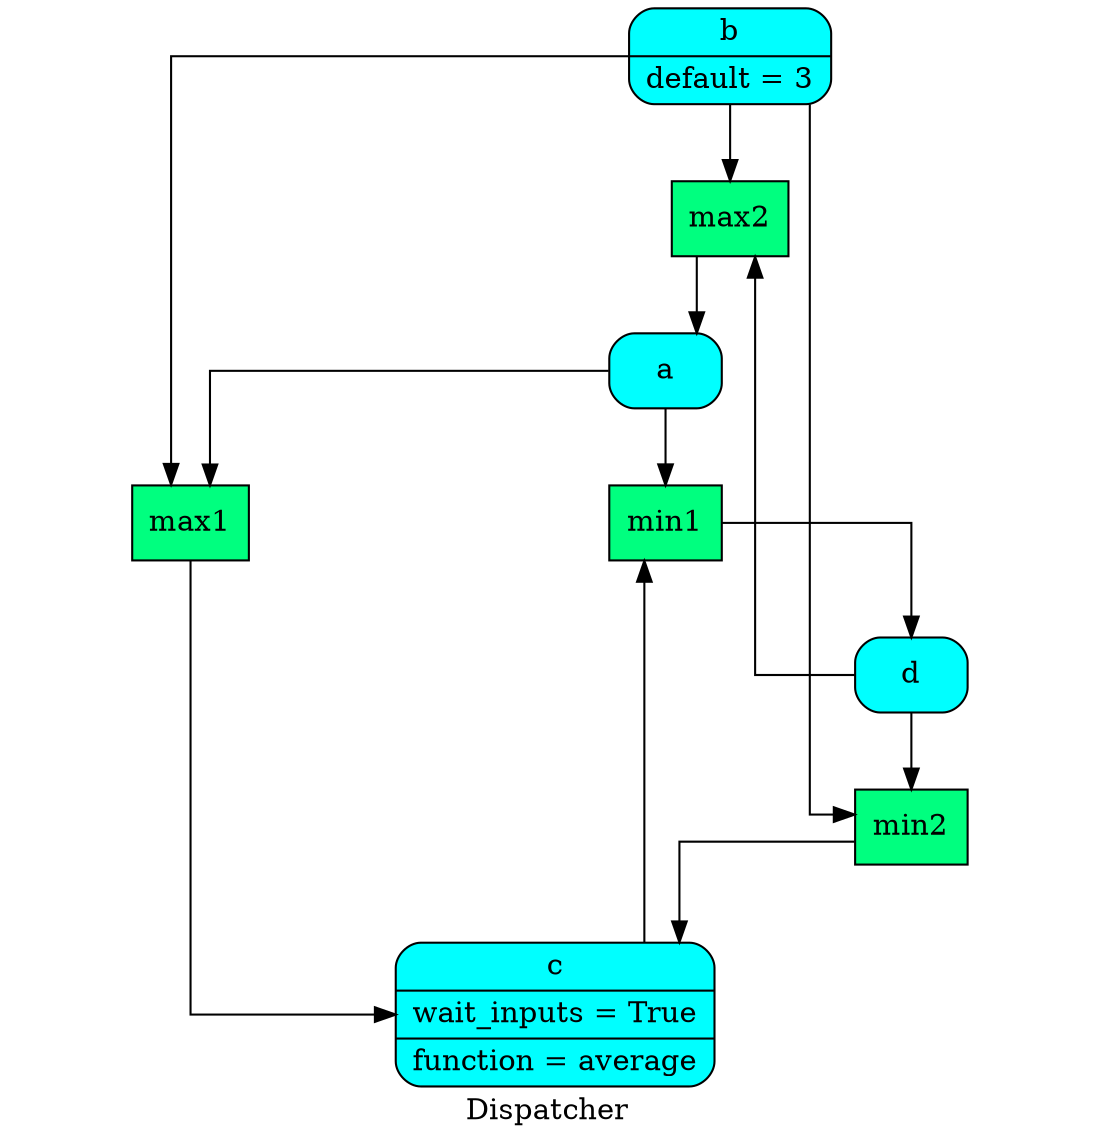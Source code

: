 digraph Dispatcher {
	graph [ratio=1]
	node [style=filled]
	label = "Dispatcher"
	splines = ortho
		Dispatcher_1093616572919955168 [label="{ max2  }" fillcolor=springgreen shape=record]
		"Dispatcher_-3033218840940190516" [label="{ d  }" fillcolor=cyan shape=Mrecord]
		"Dispatcher_-4408859263468016585" [label="{ min2  }" fillcolor=springgreen shape=record]
		"Dispatcher_-4519079440491430663" [label="{ b | default = 3 }" fillcolor=cyan shape=Mrecord]
		Dispatcher_5431715331068191834 [label="{ c | wait_inputs = True | function = average }" fillcolor=cyan shape=Mrecord]
		"Dispatcher_-4239253702225243989" [label="{ min1  }" fillcolor=springgreen shape=record]
		"Dispatcher_-1433712573553933316" [label="{ max1  }" fillcolor=springgreen shape=record]
		Dispatcher_8924090687986925466 [label="{ a  }" fillcolor=cyan shape=Mrecord]
			Dispatcher_1093616572919955168 -> Dispatcher_8924090687986925466
			"Dispatcher_-3033218840940190516" -> Dispatcher_1093616572919955168
			"Dispatcher_-3033218840940190516" -> "Dispatcher_-4408859263468016585"
			"Dispatcher_-4408859263468016585" -> Dispatcher_5431715331068191834
			"Dispatcher_-4519079440491430663" -> Dispatcher_1093616572919955168
			"Dispatcher_-4519079440491430663" -> "Dispatcher_-1433712573553933316"
			"Dispatcher_-4519079440491430663" -> "Dispatcher_-4408859263468016585"
			Dispatcher_5431715331068191834 -> "Dispatcher_-4239253702225243989"
			"Dispatcher_-4239253702225243989" -> "Dispatcher_-3033218840940190516"
			"Dispatcher_-1433712573553933316" -> Dispatcher_5431715331068191834
			Dispatcher_8924090687986925466 -> "Dispatcher_-4239253702225243989"
			Dispatcher_8924090687986925466 -> "Dispatcher_-1433712573553933316"
}